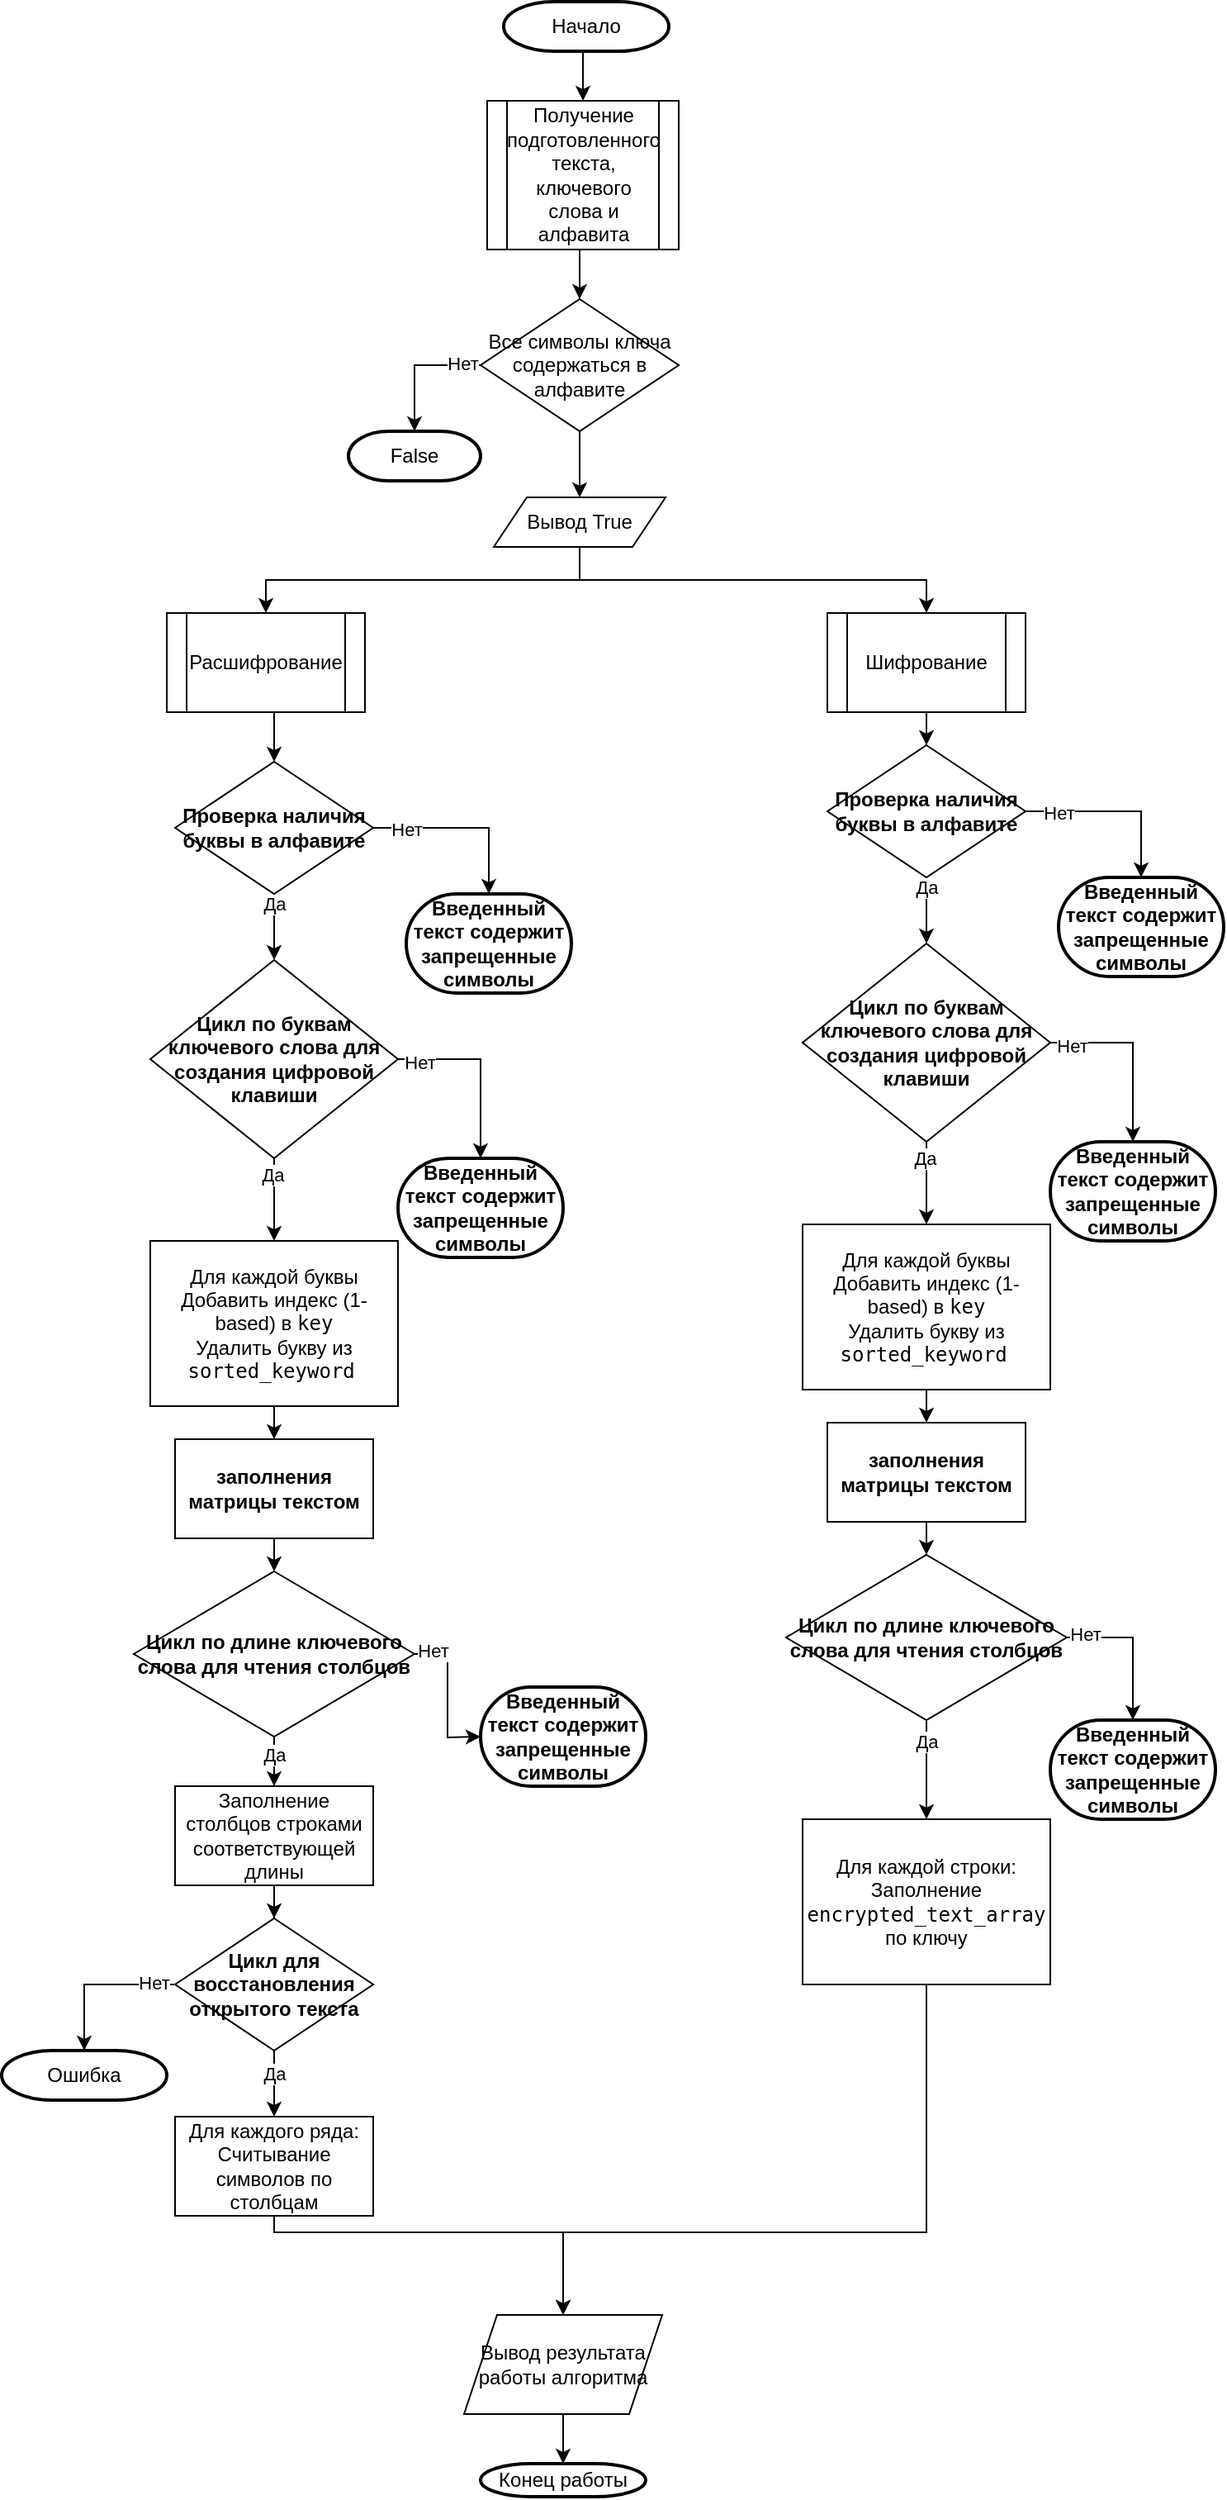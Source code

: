 <mxfile version="24.4.0" type="device">
  <diagram name="Страница — 1" id="T6XOE7abDwlFeBQXPunE">
    <mxGraphModel dx="1434" dy="854" grid="1" gridSize="10" guides="1" tooltips="1" connect="1" arrows="1" fold="1" page="1" pageScale="1" pageWidth="827" pageHeight="1169" math="0" shadow="0">
      <root>
        <mxCell id="0" />
        <mxCell id="1" parent="0" />
        <mxCell id="sbdvCHZVICgfeeXLF9ZI-3" style="edgeStyle=orthogonalEdgeStyle;rounded=0;orthogonalLoop=1;jettySize=auto;html=1;exitX=0.5;exitY=1;exitDx=0;exitDy=0;exitPerimeter=0;entryX=0.5;entryY=0;entryDx=0;entryDy=0;" edge="1" parent="1" source="sbdvCHZVICgfeeXLF9ZI-1" target="sbdvCHZVICgfeeXLF9ZI-2">
          <mxGeometry relative="1" as="geometry" />
        </mxCell>
        <mxCell id="sbdvCHZVICgfeeXLF9ZI-1" value="Начало" style="strokeWidth=2;html=1;shape=mxgraph.flowchart.terminator;whiteSpace=wrap;" vertex="1" parent="1">
          <mxGeometry x="364" y="40" width="100" height="30" as="geometry" />
        </mxCell>
        <mxCell id="sbdvCHZVICgfeeXLF9ZI-5" style="edgeStyle=orthogonalEdgeStyle;rounded=0;orthogonalLoop=1;jettySize=auto;html=1;exitX=0.5;exitY=1;exitDx=0;exitDy=0;entryX=0.5;entryY=0;entryDx=0;entryDy=0;" edge="1" parent="1" source="sbdvCHZVICgfeeXLF9ZI-2" target="sbdvCHZVICgfeeXLF9ZI-4">
          <mxGeometry relative="1" as="geometry" />
        </mxCell>
        <mxCell id="sbdvCHZVICgfeeXLF9ZI-2" value="Получение подготовленного текста, ключевого слова и алфавита" style="shape=process;whiteSpace=wrap;html=1;backgroundOutline=1;" vertex="1" parent="1">
          <mxGeometry x="354" y="100" width="116" height="90" as="geometry" />
        </mxCell>
        <mxCell id="sbdvCHZVICgfeeXLF9ZI-10" style="edgeStyle=orthogonalEdgeStyle;rounded=0;orthogonalLoop=1;jettySize=auto;html=1;exitX=0.5;exitY=1;exitDx=0;exitDy=0;entryX=0.5;entryY=0;entryDx=0;entryDy=0;" edge="1" parent="1" source="sbdvCHZVICgfeeXLF9ZI-4" target="sbdvCHZVICgfeeXLF9ZI-9">
          <mxGeometry relative="1" as="geometry" />
        </mxCell>
        <mxCell id="sbdvCHZVICgfeeXLF9ZI-4" value="Все символы ключа содержаться в алфавите" style="rhombus;whiteSpace=wrap;html=1;" vertex="1" parent="1">
          <mxGeometry x="350" y="220" width="120" height="80" as="geometry" />
        </mxCell>
        <mxCell id="sbdvCHZVICgfeeXLF9ZI-6" value="False" style="strokeWidth=2;html=1;shape=mxgraph.flowchart.terminator;whiteSpace=wrap;" vertex="1" parent="1">
          <mxGeometry x="270" y="300" width="80" height="30" as="geometry" />
        </mxCell>
        <mxCell id="sbdvCHZVICgfeeXLF9ZI-7" style="edgeStyle=orthogonalEdgeStyle;rounded=0;orthogonalLoop=1;jettySize=auto;html=1;exitX=0;exitY=0.5;exitDx=0;exitDy=0;entryX=0.5;entryY=0;entryDx=0;entryDy=0;entryPerimeter=0;" edge="1" parent="1" source="sbdvCHZVICgfeeXLF9ZI-4" target="sbdvCHZVICgfeeXLF9ZI-6">
          <mxGeometry relative="1" as="geometry" />
        </mxCell>
        <mxCell id="sbdvCHZVICgfeeXLF9ZI-8" value="Нет" style="edgeLabel;html=1;align=center;verticalAlign=middle;resizable=0;points=[];" vertex="1" connectable="0" parent="sbdvCHZVICgfeeXLF9ZI-7">
          <mxGeometry x="-0.725" y="-1" relative="1" as="geometry">
            <mxPoint as="offset" />
          </mxGeometry>
        </mxCell>
        <mxCell id="sbdvCHZVICgfeeXLF9ZI-13" style="edgeStyle=orthogonalEdgeStyle;rounded=0;orthogonalLoop=1;jettySize=auto;html=1;exitX=0.5;exitY=1;exitDx=0;exitDy=0;entryX=0.5;entryY=0;entryDx=0;entryDy=0;" edge="1" parent="1" source="sbdvCHZVICgfeeXLF9ZI-9" target="sbdvCHZVICgfeeXLF9ZI-11">
          <mxGeometry relative="1" as="geometry" />
        </mxCell>
        <mxCell id="sbdvCHZVICgfeeXLF9ZI-14" style="edgeStyle=orthogonalEdgeStyle;rounded=0;orthogonalLoop=1;jettySize=auto;html=1;exitX=0.5;exitY=1;exitDx=0;exitDy=0;entryX=0.5;entryY=0;entryDx=0;entryDy=0;" edge="1" parent="1" source="sbdvCHZVICgfeeXLF9ZI-9" target="sbdvCHZVICgfeeXLF9ZI-12">
          <mxGeometry relative="1" as="geometry" />
        </mxCell>
        <mxCell id="sbdvCHZVICgfeeXLF9ZI-9" value="Вывод True" style="shape=parallelogram;perimeter=parallelogramPerimeter;whiteSpace=wrap;html=1;fixedSize=1;" vertex="1" parent="1">
          <mxGeometry x="358" y="340" width="104" height="30" as="geometry" />
        </mxCell>
        <mxCell id="sbdvCHZVICgfeeXLF9ZI-62" style="edgeStyle=orthogonalEdgeStyle;rounded=0;orthogonalLoop=1;jettySize=auto;html=1;exitX=0.5;exitY=1;exitDx=0;exitDy=0;entryX=0.5;entryY=0;entryDx=0;entryDy=0;" edge="1" parent="1" source="sbdvCHZVICgfeeXLF9ZI-11" target="sbdvCHZVICgfeeXLF9ZI-44">
          <mxGeometry relative="1" as="geometry" />
        </mxCell>
        <mxCell id="sbdvCHZVICgfeeXLF9ZI-11" value="Расшифрование" style="shape=process;whiteSpace=wrap;html=1;backgroundOutline=1;" vertex="1" parent="1">
          <mxGeometry x="160" y="410" width="120" height="60" as="geometry" />
        </mxCell>
        <mxCell id="sbdvCHZVICgfeeXLF9ZI-16" style="edgeStyle=orthogonalEdgeStyle;rounded=0;orthogonalLoop=1;jettySize=auto;html=1;exitX=0.5;exitY=1;exitDx=0;exitDy=0;entryX=0.5;entryY=0;entryDx=0;entryDy=0;" edge="1" parent="1" source="sbdvCHZVICgfeeXLF9ZI-12" target="sbdvCHZVICgfeeXLF9ZI-15">
          <mxGeometry relative="1" as="geometry" />
        </mxCell>
        <mxCell id="sbdvCHZVICgfeeXLF9ZI-12" value="Шифрование" style="shape=process;whiteSpace=wrap;html=1;backgroundOutline=1;" vertex="1" parent="1">
          <mxGeometry x="560" y="410" width="120" height="60" as="geometry" />
        </mxCell>
        <mxCell id="sbdvCHZVICgfeeXLF9ZI-21" style="edgeStyle=orthogonalEdgeStyle;rounded=0;orthogonalLoop=1;jettySize=auto;html=1;exitX=0.5;exitY=1;exitDx=0;exitDy=0;entryX=0.5;entryY=0;entryDx=0;entryDy=0;" edge="1" parent="1" source="sbdvCHZVICgfeeXLF9ZI-15" target="sbdvCHZVICgfeeXLF9ZI-20">
          <mxGeometry relative="1" as="geometry" />
        </mxCell>
        <mxCell id="sbdvCHZVICgfeeXLF9ZI-22" value="Да" style="edgeLabel;html=1;align=center;verticalAlign=middle;resizable=0;points=[];" vertex="1" connectable="0" parent="sbdvCHZVICgfeeXLF9ZI-21">
          <mxGeometry x="-0.7" relative="1" as="geometry">
            <mxPoint as="offset" />
          </mxGeometry>
        </mxCell>
        <mxCell id="sbdvCHZVICgfeeXLF9ZI-15" value="&lt;strong&gt;Проверка наличия буквы в алфавите&lt;/strong&gt;" style="rhombus;whiteSpace=wrap;html=1;" vertex="1" parent="1">
          <mxGeometry x="560" y="490" width="120" height="80" as="geometry" />
        </mxCell>
        <mxCell id="sbdvCHZVICgfeeXLF9ZI-17" value="&lt;strong&gt;Введенный текст содержит запрещенные символы&lt;/strong&gt;" style="strokeWidth=2;html=1;shape=mxgraph.flowchart.terminator;whiteSpace=wrap;" vertex="1" parent="1">
          <mxGeometry x="700" y="570" width="100" height="60" as="geometry" />
        </mxCell>
        <mxCell id="sbdvCHZVICgfeeXLF9ZI-18" style="edgeStyle=orthogonalEdgeStyle;rounded=0;orthogonalLoop=1;jettySize=auto;html=1;exitX=1;exitY=0.5;exitDx=0;exitDy=0;entryX=0.5;entryY=0;entryDx=0;entryDy=0;entryPerimeter=0;" edge="1" parent="1" source="sbdvCHZVICgfeeXLF9ZI-15" target="sbdvCHZVICgfeeXLF9ZI-17">
          <mxGeometry relative="1" as="geometry" />
        </mxCell>
        <mxCell id="sbdvCHZVICgfeeXLF9ZI-19" value="Нет" style="edgeLabel;html=1;align=center;verticalAlign=middle;resizable=0;points=[];" vertex="1" connectable="0" parent="sbdvCHZVICgfeeXLF9ZI-18">
          <mxGeometry x="-0.636" y="-1" relative="1" as="geometry">
            <mxPoint as="offset" />
          </mxGeometry>
        </mxCell>
        <mxCell id="sbdvCHZVICgfeeXLF9ZI-27" style="edgeStyle=orthogonalEdgeStyle;rounded=0;orthogonalLoop=1;jettySize=auto;html=1;exitX=0.5;exitY=1;exitDx=0;exitDy=0;entryX=0.5;entryY=0;entryDx=0;entryDy=0;" edge="1" parent="1" source="sbdvCHZVICgfeeXLF9ZI-20" target="sbdvCHZVICgfeeXLF9ZI-26">
          <mxGeometry relative="1" as="geometry" />
        </mxCell>
        <mxCell id="sbdvCHZVICgfeeXLF9ZI-28" value="Да" style="edgeLabel;html=1;align=center;verticalAlign=middle;resizable=0;points=[];" vertex="1" connectable="0" parent="sbdvCHZVICgfeeXLF9ZI-27">
          <mxGeometry x="-0.6" y="-1" relative="1" as="geometry">
            <mxPoint as="offset" />
          </mxGeometry>
        </mxCell>
        <mxCell id="sbdvCHZVICgfeeXLF9ZI-20" value="&lt;strong&gt;Цикл по буквам ключевого слова для создания цифровой клавиши&lt;/strong&gt;" style="rhombus;whiteSpace=wrap;html=1;" vertex="1" parent="1">
          <mxGeometry x="545" y="610" width="150" height="120" as="geometry" />
        </mxCell>
        <mxCell id="sbdvCHZVICgfeeXLF9ZI-23" value="&lt;strong&gt;Введенный текст содержит запрещенные символы&lt;/strong&gt;" style="strokeWidth=2;html=1;shape=mxgraph.flowchart.terminator;whiteSpace=wrap;" vertex="1" parent="1">
          <mxGeometry x="695" y="730" width="100" height="60" as="geometry" />
        </mxCell>
        <mxCell id="sbdvCHZVICgfeeXLF9ZI-24" style="edgeStyle=orthogonalEdgeStyle;rounded=0;orthogonalLoop=1;jettySize=auto;html=1;exitX=1;exitY=0.5;exitDx=0;exitDy=0;entryX=0.5;entryY=0;entryDx=0;entryDy=0;entryPerimeter=0;" edge="1" parent="1" source="sbdvCHZVICgfeeXLF9ZI-20" target="sbdvCHZVICgfeeXLF9ZI-23">
          <mxGeometry relative="1" as="geometry" />
        </mxCell>
        <mxCell id="sbdvCHZVICgfeeXLF9ZI-25" value="Нет" style="edgeLabel;html=1;align=center;verticalAlign=middle;resizable=0;points=[];" vertex="1" connectable="0" parent="sbdvCHZVICgfeeXLF9ZI-24">
          <mxGeometry x="-0.764" y="-2" relative="1" as="geometry">
            <mxPoint as="offset" />
          </mxGeometry>
        </mxCell>
        <mxCell id="sbdvCHZVICgfeeXLF9ZI-30" style="edgeStyle=orthogonalEdgeStyle;rounded=0;orthogonalLoop=1;jettySize=auto;html=1;exitX=0.5;exitY=1;exitDx=0;exitDy=0;entryX=0.5;entryY=0;entryDx=0;entryDy=0;" edge="1" parent="1" source="sbdvCHZVICgfeeXLF9ZI-26" target="sbdvCHZVICgfeeXLF9ZI-29">
          <mxGeometry relative="1" as="geometry" />
        </mxCell>
        <mxCell id="sbdvCHZVICgfeeXLF9ZI-26" value="Для каждой буквы Добавить индекс (1-based) в &lt;code&gt;key&lt;br&gt;&lt;/code&gt;&lt;div&gt;&lt;span style=&quot;background-color: initial;&quot;&gt;Удалить букву из &lt;/span&gt;&lt;code style=&quot;background-color: initial;&quot;&gt;sorted_keyword&lt;/code&gt;&amp;nbsp;&lt;/div&gt;" style="rounded=0;whiteSpace=wrap;html=1;" vertex="1" parent="1">
          <mxGeometry x="545" y="780" width="150" height="100" as="geometry" />
        </mxCell>
        <mxCell id="sbdvCHZVICgfeeXLF9ZI-32" style="edgeStyle=orthogonalEdgeStyle;rounded=0;orthogonalLoop=1;jettySize=auto;html=1;exitX=0.5;exitY=1;exitDx=0;exitDy=0;entryX=0.5;entryY=0;entryDx=0;entryDy=0;" edge="1" parent="1" source="sbdvCHZVICgfeeXLF9ZI-29" target="sbdvCHZVICgfeeXLF9ZI-31">
          <mxGeometry relative="1" as="geometry" />
        </mxCell>
        <mxCell id="sbdvCHZVICgfeeXLF9ZI-29" value="&lt;strong&gt;заполнения матрицы текстом&lt;/strong&gt;" style="rounded=0;whiteSpace=wrap;html=1;" vertex="1" parent="1">
          <mxGeometry x="560" y="900" width="120" height="60" as="geometry" />
        </mxCell>
        <mxCell id="sbdvCHZVICgfeeXLF9ZI-37" style="edgeStyle=orthogonalEdgeStyle;rounded=0;orthogonalLoop=1;jettySize=auto;html=1;exitX=0.5;exitY=1;exitDx=0;exitDy=0;entryX=0.5;entryY=0;entryDx=0;entryDy=0;" edge="1" parent="1" source="sbdvCHZVICgfeeXLF9ZI-31" target="sbdvCHZVICgfeeXLF9ZI-36">
          <mxGeometry relative="1" as="geometry" />
        </mxCell>
        <mxCell id="sbdvCHZVICgfeeXLF9ZI-38" value="Да" style="edgeLabel;html=1;align=center;verticalAlign=middle;resizable=0;points=[];" vertex="1" connectable="0" parent="sbdvCHZVICgfeeXLF9ZI-37">
          <mxGeometry x="-0.567" relative="1" as="geometry">
            <mxPoint as="offset" />
          </mxGeometry>
        </mxCell>
        <mxCell id="sbdvCHZVICgfeeXLF9ZI-31" value="&lt;strong&gt;Цикл по длине ключевого слова для чтения столбцов&lt;/strong&gt;" style="rhombus;whiteSpace=wrap;html=1;" vertex="1" parent="1">
          <mxGeometry x="535" y="980" width="170" height="100" as="geometry" />
        </mxCell>
        <mxCell id="sbdvCHZVICgfeeXLF9ZI-33" value="&lt;strong&gt;Введенный текст содержит запрещенные символы&lt;/strong&gt;" style="strokeWidth=2;html=1;shape=mxgraph.flowchart.terminator;whiteSpace=wrap;" vertex="1" parent="1">
          <mxGeometry x="695" y="1080" width="100" height="60" as="geometry" />
        </mxCell>
        <mxCell id="sbdvCHZVICgfeeXLF9ZI-34" style="edgeStyle=orthogonalEdgeStyle;rounded=0;orthogonalLoop=1;jettySize=auto;html=1;exitX=1;exitY=0.5;exitDx=0;exitDy=0;entryX=0.5;entryY=0;entryDx=0;entryDy=0;entryPerimeter=0;" edge="1" parent="1" source="sbdvCHZVICgfeeXLF9ZI-31" target="sbdvCHZVICgfeeXLF9ZI-33">
          <mxGeometry relative="1" as="geometry" />
        </mxCell>
        <mxCell id="sbdvCHZVICgfeeXLF9ZI-35" value="Нет" style="edgeLabel;html=1;align=center;verticalAlign=middle;resizable=0;points=[];" vertex="1" connectable="0" parent="sbdvCHZVICgfeeXLF9ZI-34">
          <mxGeometry x="-0.756" y="2" relative="1" as="geometry">
            <mxPoint as="offset" />
          </mxGeometry>
        </mxCell>
        <mxCell id="sbdvCHZVICgfeeXLF9ZI-41" style="edgeStyle=orthogonalEdgeStyle;rounded=0;orthogonalLoop=1;jettySize=auto;html=1;exitX=0.5;exitY=1;exitDx=0;exitDy=0;entryX=0.5;entryY=0;entryDx=0;entryDy=0;" edge="1" parent="1" source="sbdvCHZVICgfeeXLF9ZI-36" target="sbdvCHZVICgfeeXLF9ZI-40">
          <mxGeometry relative="1" as="geometry">
            <Array as="points">
              <mxPoint x="620" y="1390" />
              <mxPoint x="400" y="1390" />
            </Array>
          </mxGeometry>
        </mxCell>
        <mxCell id="sbdvCHZVICgfeeXLF9ZI-36" value="Для каждой строки:&lt;div&gt;Заполнение &lt;code&gt;encrypted_text_array&lt;/code&gt; по ключу&lt;br&gt;&lt;/div&gt;" style="rounded=0;whiteSpace=wrap;html=1;" vertex="1" parent="1">
          <mxGeometry x="545" y="1140" width="150" height="100" as="geometry" />
        </mxCell>
        <mxCell id="sbdvCHZVICgfeeXLF9ZI-40" value="Вывод результата работы алгоритма" style="shape=parallelogram;perimeter=parallelogramPerimeter;whiteSpace=wrap;html=1;fixedSize=1;" vertex="1" parent="1">
          <mxGeometry x="340" y="1440" width="120" height="60" as="geometry" />
        </mxCell>
        <mxCell id="sbdvCHZVICgfeeXLF9ZI-42" style="edgeStyle=orthogonalEdgeStyle;rounded=0;orthogonalLoop=1;jettySize=auto;html=1;exitX=0.5;exitY=1;exitDx=0;exitDy=0;entryX=0.5;entryY=0;entryDx=0;entryDy=0;" edge="1" parent="1" source="sbdvCHZVICgfeeXLF9ZI-44" target="sbdvCHZVICgfeeXLF9ZI-50">
          <mxGeometry relative="1" as="geometry" />
        </mxCell>
        <mxCell id="sbdvCHZVICgfeeXLF9ZI-43" value="Да" style="edgeLabel;html=1;align=center;verticalAlign=middle;resizable=0;points=[];" vertex="1" connectable="0" parent="sbdvCHZVICgfeeXLF9ZI-42">
          <mxGeometry x="-0.7" relative="1" as="geometry">
            <mxPoint as="offset" />
          </mxGeometry>
        </mxCell>
        <mxCell id="sbdvCHZVICgfeeXLF9ZI-44" value="&lt;strong&gt;Проверка наличия буквы в алфавите&lt;/strong&gt;" style="rhombus;whiteSpace=wrap;html=1;" vertex="1" parent="1">
          <mxGeometry x="165" y="500" width="120" height="80" as="geometry" />
        </mxCell>
        <mxCell id="sbdvCHZVICgfeeXLF9ZI-45" value="&lt;strong&gt;Введенный текст содержит запрещенные символы&lt;/strong&gt;" style="strokeWidth=2;html=1;shape=mxgraph.flowchart.terminator;whiteSpace=wrap;" vertex="1" parent="1">
          <mxGeometry x="305" y="580" width="100" height="60" as="geometry" />
        </mxCell>
        <mxCell id="sbdvCHZVICgfeeXLF9ZI-46" style="edgeStyle=orthogonalEdgeStyle;rounded=0;orthogonalLoop=1;jettySize=auto;html=1;exitX=1;exitY=0.5;exitDx=0;exitDy=0;entryX=0.5;entryY=0;entryDx=0;entryDy=0;entryPerimeter=0;" edge="1" parent="1" source="sbdvCHZVICgfeeXLF9ZI-44" target="sbdvCHZVICgfeeXLF9ZI-45">
          <mxGeometry relative="1" as="geometry" />
        </mxCell>
        <mxCell id="sbdvCHZVICgfeeXLF9ZI-47" value="Нет" style="edgeLabel;html=1;align=center;verticalAlign=middle;resizable=0;points=[];" vertex="1" connectable="0" parent="sbdvCHZVICgfeeXLF9ZI-46">
          <mxGeometry x="-0.636" y="-1" relative="1" as="geometry">
            <mxPoint as="offset" />
          </mxGeometry>
        </mxCell>
        <mxCell id="sbdvCHZVICgfeeXLF9ZI-48" style="edgeStyle=orthogonalEdgeStyle;rounded=0;orthogonalLoop=1;jettySize=auto;html=1;exitX=0.5;exitY=1;exitDx=0;exitDy=0;entryX=0.5;entryY=0;entryDx=0;entryDy=0;" edge="1" parent="1" source="sbdvCHZVICgfeeXLF9ZI-50" target="sbdvCHZVICgfeeXLF9ZI-55">
          <mxGeometry relative="1" as="geometry" />
        </mxCell>
        <mxCell id="sbdvCHZVICgfeeXLF9ZI-49" value="Да" style="edgeLabel;html=1;align=center;verticalAlign=middle;resizable=0;points=[];" vertex="1" connectable="0" parent="sbdvCHZVICgfeeXLF9ZI-48">
          <mxGeometry x="-0.6" y="-1" relative="1" as="geometry">
            <mxPoint as="offset" />
          </mxGeometry>
        </mxCell>
        <mxCell id="sbdvCHZVICgfeeXLF9ZI-50" value="&lt;strong&gt;Цикл по буквам ключевого слова для создания цифровой клавиши&lt;/strong&gt;" style="rhombus;whiteSpace=wrap;html=1;" vertex="1" parent="1">
          <mxGeometry x="150" y="620" width="150" height="120" as="geometry" />
        </mxCell>
        <mxCell id="sbdvCHZVICgfeeXLF9ZI-51" value="&lt;strong&gt;Введенный текст содержит запрещенные символы&lt;/strong&gt;" style="strokeWidth=2;html=1;shape=mxgraph.flowchart.terminator;whiteSpace=wrap;" vertex="1" parent="1">
          <mxGeometry x="300" y="740" width="100" height="60" as="geometry" />
        </mxCell>
        <mxCell id="sbdvCHZVICgfeeXLF9ZI-52" style="edgeStyle=orthogonalEdgeStyle;rounded=0;orthogonalLoop=1;jettySize=auto;html=1;exitX=1;exitY=0.5;exitDx=0;exitDy=0;entryX=0.5;entryY=0;entryDx=0;entryDy=0;entryPerimeter=0;" edge="1" parent="1" source="sbdvCHZVICgfeeXLF9ZI-50" target="sbdvCHZVICgfeeXLF9ZI-51">
          <mxGeometry relative="1" as="geometry" />
        </mxCell>
        <mxCell id="sbdvCHZVICgfeeXLF9ZI-53" value="Нет" style="edgeLabel;html=1;align=center;verticalAlign=middle;resizable=0;points=[];" vertex="1" connectable="0" parent="sbdvCHZVICgfeeXLF9ZI-52">
          <mxGeometry x="-0.764" y="-2" relative="1" as="geometry">
            <mxPoint as="offset" />
          </mxGeometry>
        </mxCell>
        <mxCell id="sbdvCHZVICgfeeXLF9ZI-54" style="edgeStyle=orthogonalEdgeStyle;rounded=0;orthogonalLoop=1;jettySize=auto;html=1;exitX=0.5;exitY=1;exitDx=0;exitDy=0;entryX=0.5;entryY=0;entryDx=0;entryDy=0;" edge="1" parent="1" source="sbdvCHZVICgfeeXLF9ZI-55" target="sbdvCHZVICgfeeXLF9ZI-57">
          <mxGeometry relative="1" as="geometry" />
        </mxCell>
        <mxCell id="sbdvCHZVICgfeeXLF9ZI-55" value="Для каждой буквы Добавить индекс (1-based) в &lt;code&gt;key&lt;br&gt;&lt;/code&gt;&lt;div&gt;&lt;span style=&quot;background-color: initial;&quot;&gt;Удалить букву из &lt;/span&gt;&lt;code style=&quot;background-color: initial;&quot;&gt;sorted_keyword&lt;/code&gt;&amp;nbsp;&lt;/div&gt;" style="rounded=0;whiteSpace=wrap;html=1;" vertex="1" parent="1">
          <mxGeometry x="150" y="790" width="150" height="100" as="geometry" />
        </mxCell>
        <mxCell id="sbdvCHZVICgfeeXLF9ZI-56" style="edgeStyle=orthogonalEdgeStyle;rounded=0;orthogonalLoop=1;jettySize=auto;html=1;exitX=0.5;exitY=1;exitDx=0;exitDy=0;entryX=0.5;entryY=0;entryDx=0;entryDy=0;" edge="1" parent="1" source="sbdvCHZVICgfeeXLF9ZI-57" target="sbdvCHZVICgfeeXLF9ZI-59">
          <mxGeometry relative="1" as="geometry" />
        </mxCell>
        <mxCell id="sbdvCHZVICgfeeXLF9ZI-57" value="&lt;strong&gt;заполнения матрицы текстом&lt;/strong&gt;" style="rounded=0;whiteSpace=wrap;html=1;" vertex="1" parent="1">
          <mxGeometry x="165" y="910" width="120" height="60" as="geometry" />
        </mxCell>
        <mxCell id="sbdvCHZVICgfeeXLF9ZI-65" style="edgeStyle=orthogonalEdgeStyle;rounded=0;orthogonalLoop=1;jettySize=auto;html=1;exitX=0.5;exitY=1;exitDx=0;exitDy=0;entryX=0.5;entryY=0;entryDx=0;entryDy=0;" edge="1" parent="1" source="sbdvCHZVICgfeeXLF9ZI-59" target="sbdvCHZVICgfeeXLF9ZI-64">
          <mxGeometry relative="1" as="geometry" />
        </mxCell>
        <mxCell id="sbdvCHZVICgfeeXLF9ZI-66" value="Да" style="edgeLabel;html=1;align=center;verticalAlign=middle;resizable=0;points=[];" vertex="1" connectable="0" parent="sbdvCHZVICgfeeXLF9ZI-65">
          <mxGeometry x="-0.267" relative="1" as="geometry">
            <mxPoint as="offset" />
          </mxGeometry>
        </mxCell>
        <mxCell id="sbdvCHZVICgfeeXLF9ZI-59" value="&lt;strong&gt;Цикл по длине ключевого слова для чтения столбцов&lt;/strong&gt;" style="rhombus;whiteSpace=wrap;html=1;" vertex="1" parent="1">
          <mxGeometry x="140" y="990" width="170" height="100" as="geometry" />
        </mxCell>
        <mxCell id="sbdvCHZVICgfeeXLF9ZI-60" style="edgeStyle=orthogonalEdgeStyle;rounded=0;orthogonalLoop=1;jettySize=auto;html=1;exitX=1;exitY=0.5;exitDx=0;exitDy=0;entryX=0.5;entryY=0;entryDx=0;entryDy=0;entryPerimeter=0;" edge="1" parent="1" source="sbdvCHZVICgfeeXLF9ZI-59">
          <mxGeometry relative="1" as="geometry">
            <mxPoint x="350" y="1090" as="targetPoint" />
          </mxGeometry>
        </mxCell>
        <mxCell id="sbdvCHZVICgfeeXLF9ZI-61" value="Нет" style="edgeLabel;html=1;align=center;verticalAlign=middle;resizable=0;points=[];" vertex="1" connectable="0" parent="sbdvCHZVICgfeeXLF9ZI-60">
          <mxGeometry x="-0.756" y="2" relative="1" as="geometry">
            <mxPoint as="offset" />
          </mxGeometry>
        </mxCell>
        <mxCell id="sbdvCHZVICgfeeXLF9ZI-63" value="&lt;strong&gt;Введенный текст содержит запрещенные символы&lt;/strong&gt;" style="strokeWidth=2;html=1;shape=mxgraph.flowchart.terminator;whiteSpace=wrap;" vertex="1" parent="1">
          <mxGeometry x="350" y="1060" width="100" height="60" as="geometry" />
        </mxCell>
        <mxCell id="sbdvCHZVICgfeeXLF9ZI-68" style="edgeStyle=orthogonalEdgeStyle;rounded=0;orthogonalLoop=1;jettySize=auto;html=1;exitX=0.5;exitY=1;exitDx=0;exitDy=0;" edge="1" parent="1" source="sbdvCHZVICgfeeXLF9ZI-64" target="sbdvCHZVICgfeeXLF9ZI-67">
          <mxGeometry relative="1" as="geometry" />
        </mxCell>
        <mxCell id="sbdvCHZVICgfeeXLF9ZI-64" value="Заполнение столбцов строками соответствующей длины" style="rounded=0;whiteSpace=wrap;html=1;" vertex="1" parent="1">
          <mxGeometry x="165" y="1120" width="120" height="60" as="geometry" />
        </mxCell>
        <mxCell id="sbdvCHZVICgfeeXLF9ZI-73" style="edgeStyle=orthogonalEdgeStyle;rounded=0;orthogonalLoop=1;jettySize=auto;html=1;exitX=0.5;exitY=1;exitDx=0;exitDy=0;entryX=0.5;entryY=0;entryDx=0;entryDy=0;" edge="1" parent="1" source="sbdvCHZVICgfeeXLF9ZI-67" target="sbdvCHZVICgfeeXLF9ZI-72">
          <mxGeometry relative="1" as="geometry" />
        </mxCell>
        <mxCell id="sbdvCHZVICgfeeXLF9ZI-74" value="Да" style="edgeLabel;html=1;align=center;verticalAlign=middle;resizable=0;points=[];" vertex="1" connectable="0" parent="sbdvCHZVICgfeeXLF9ZI-73">
          <mxGeometry x="-0.3" relative="1" as="geometry">
            <mxPoint as="offset" />
          </mxGeometry>
        </mxCell>
        <mxCell id="sbdvCHZVICgfeeXLF9ZI-67" value="&lt;strong&gt;Цикл для восстановления открытого текста&lt;/strong&gt;" style="rhombus;whiteSpace=wrap;html=1;" vertex="1" parent="1">
          <mxGeometry x="165" y="1200" width="120" height="80" as="geometry" />
        </mxCell>
        <mxCell id="sbdvCHZVICgfeeXLF9ZI-69" value="Ошибка" style="strokeWidth=2;html=1;shape=mxgraph.flowchart.terminator;whiteSpace=wrap;" vertex="1" parent="1">
          <mxGeometry x="60" y="1280" width="100" height="30" as="geometry" />
        </mxCell>
        <mxCell id="sbdvCHZVICgfeeXLF9ZI-70" style="edgeStyle=orthogonalEdgeStyle;rounded=0;orthogonalLoop=1;jettySize=auto;html=1;exitX=0;exitY=0.5;exitDx=0;exitDy=0;entryX=0.5;entryY=0;entryDx=0;entryDy=0;entryPerimeter=0;" edge="1" parent="1" source="sbdvCHZVICgfeeXLF9ZI-67" target="sbdvCHZVICgfeeXLF9ZI-69">
          <mxGeometry relative="1" as="geometry" />
        </mxCell>
        <mxCell id="sbdvCHZVICgfeeXLF9ZI-71" value="Нет" style="edgeLabel;html=1;align=center;verticalAlign=middle;resizable=0;points=[];" vertex="1" connectable="0" parent="sbdvCHZVICgfeeXLF9ZI-70">
          <mxGeometry x="-0.726" y="-1" relative="1" as="geometry">
            <mxPoint as="offset" />
          </mxGeometry>
        </mxCell>
        <mxCell id="sbdvCHZVICgfeeXLF9ZI-75" style="edgeStyle=orthogonalEdgeStyle;rounded=0;orthogonalLoop=1;jettySize=auto;html=1;exitX=0.5;exitY=1;exitDx=0;exitDy=0;entryX=0.5;entryY=0;entryDx=0;entryDy=0;" edge="1" parent="1" source="sbdvCHZVICgfeeXLF9ZI-72" target="sbdvCHZVICgfeeXLF9ZI-40">
          <mxGeometry relative="1" as="geometry">
            <Array as="points">
              <mxPoint x="225" y="1390" />
              <mxPoint x="400" y="1390" />
            </Array>
          </mxGeometry>
        </mxCell>
        <mxCell id="sbdvCHZVICgfeeXLF9ZI-72" value="Для каждого ряда:&lt;div&gt;Считывание символов по столбцам&lt;br&gt;&lt;/div&gt;" style="rounded=0;whiteSpace=wrap;html=1;" vertex="1" parent="1">
          <mxGeometry x="165" y="1320" width="120" height="60" as="geometry" />
        </mxCell>
        <mxCell id="sbdvCHZVICgfeeXLF9ZI-76" value="Конец работы" style="strokeWidth=2;html=1;shape=mxgraph.flowchart.terminator;whiteSpace=wrap;" vertex="1" parent="1">
          <mxGeometry x="350" y="1530" width="100" height="20" as="geometry" />
        </mxCell>
        <mxCell id="sbdvCHZVICgfeeXLF9ZI-77" style="edgeStyle=orthogonalEdgeStyle;rounded=0;orthogonalLoop=1;jettySize=auto;html=1;exitX=0.5;exitY=1;exitDx=0;exitDy=0;entryX=0.5;entryY=0;entryDx=0;entryDy=0;entryPerimeter=0;" edge="1" parent="1" source="sbdvCHZVICgfeeXLF9ZI-40" target="sbdvCHZVICgfeeXLF9ZI-76">
          <mxGeometry relative="1" as="geometry" />
        </mxCell>
      </root>
    </mxGraphModel>
  </diagram>
</mxfile>
